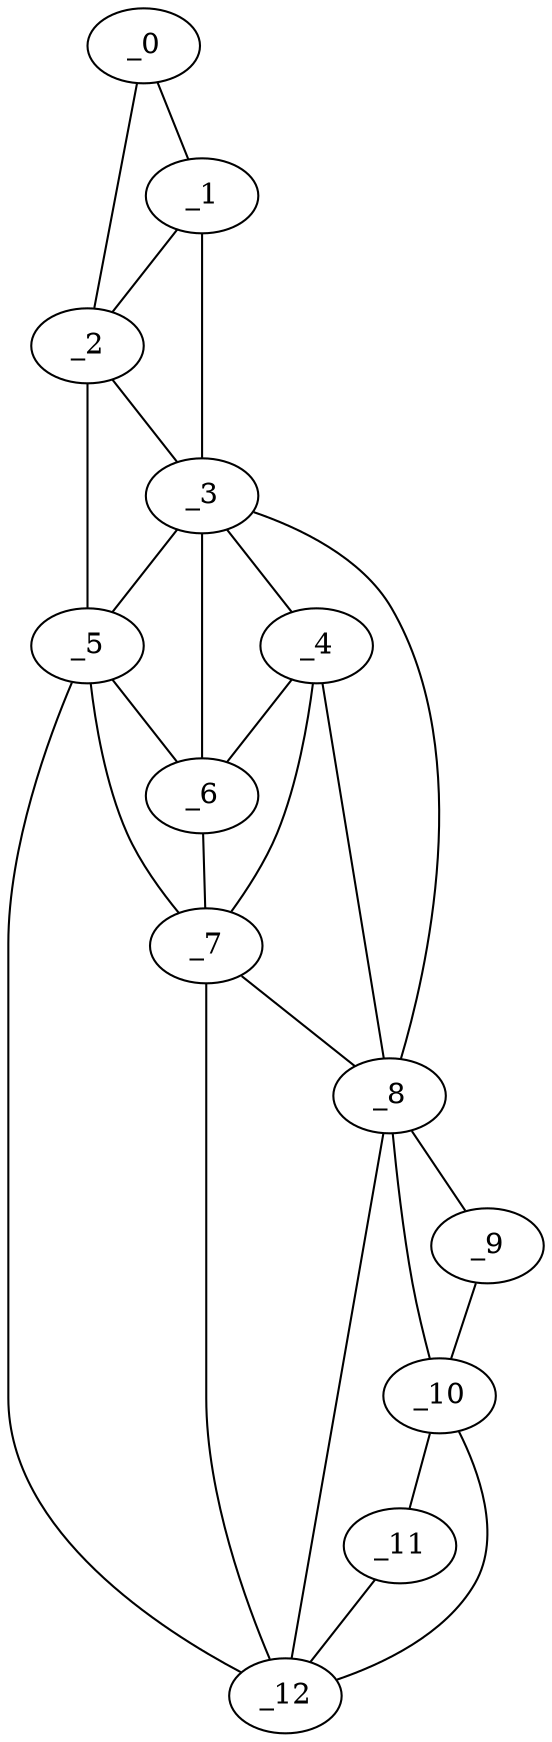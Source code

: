 graph "obj21__310.gxl" {
	_0	 [x=7,
		y=90];
	_1	 [x=8,
		y=77];
	_0 -- _1	 [valence=1];
	_2	 [x=18,
		y=91];
	_0 -- _2	 [valence=1];
	_1 -- _2	 [valence=2];
	_3	 [x=61,
		y=46];
	_1 -- _3	 [valence=1];
	_2 -- _3	 [valence=1];
	_5	 [x=77,
		y=81];
	_2 -- _5	 [valence=1];
	_4	 [x=76,
		y=47];
	_3 -- _4	 [valence=1];
	_3 -- _5	 [valence=2];
	_6	 [x=78,
		y=66];
	_3 -- _6	 [valence=1];
	_8	 [x=101,
		y=30];
	_3 -- _8	 [valence=1];
	_4 -- _6	 [valence=2];
	_7	 [x=86,
		y=65];
	_4 -- _7	 [valence=1];
	_4 -- _8	 [valence=2];
	_5 -- _6	 [valence=1];
	_5 -- _7	 [valence=2];
	_12	 [x=124,
		y=52];
	_5 -- _12	 [valence=1];
	_6 -- _7	 [valence=2];
	_7 -- _8	 [valence=1];
	_7 -- _12	 [valence=1];
	_9	 [x=114,
		y=29];
	_8 -- _9	 [valence=1];
	_10	 [x=119,
		y=32];
	_8 -- _10	 [valence=2];
	_8 -- _12	 [valence=2];
	_9 -- _10	 [valence=1];
	_11	 [x=124,
		y=37];
	_10 -- _11	 [valence=1];
	_10 -- _12	 [valence=2];
	_11 -- _12	 [valence=1];
}
